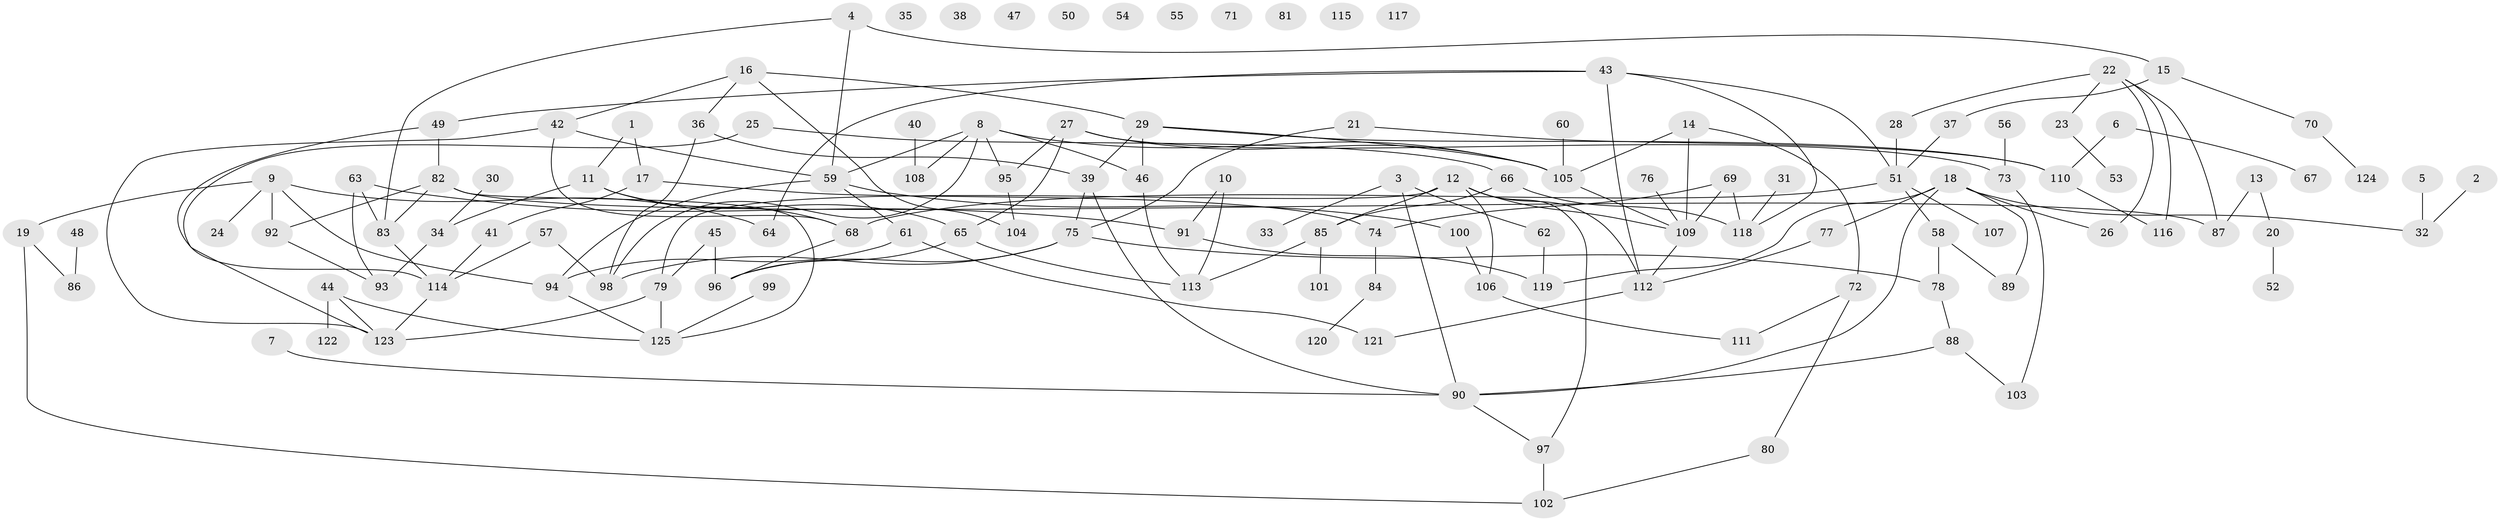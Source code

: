 // coarse degree distribution, {3: 0.17857142857142858, 2: 0.19047619047619047, 5: 0.08333333333333333, 1: 0.17857142857142858, 7: 0.03571428571428571, 4: 0.10714285714285714, 8: 0.047619047619047616, 6: 0.05952380952380952, 0: 0.11904761904761904}
// Generated by graph-tools (version 1.1) at 2025/41/03/06/25 10:41:21]
// undirected, 125 vertices, 167 edges
graph export_dot {
graph [start="1"]
  node [color=gray90,style=filled];
  1;
  2;
  3;
  4;
  5;
  6;
  7;
  8;
  9;
  10;
  11;
  12;
  13;
  14;
  15;
  16;
  17;
  18;
  19;
  20;
  21;
  22;
  23;
  24;
  25;
  26;
  27;
  28;
  29;
  30;
  31;
  32;
  33;
  34;
  35;
  36;
  37;
  38;
  39;
  40;
  41;
  42;
  43;
  44;
  45;
  46;
  47;
  48;
  49;
  50;
  51;
  52;
  53;
  54;
  55;
  56;
  57;
  58;
  59;
  60;
  61;
  62;
  63;
  64;
  65;
  66;
  67;
  68;
  69;
  70;
  71;
  72;
  73;
  74;
  75;
  76;
  77;
  78;
  79;
  80;
  81;
  82;
  83;
  84;
  85;
  86;
  87;
  88;
  89;
  90;
  91;
  92;
  93;
  94;
  95;
  96;
  97;
  98;
  99;
  100;
  101;
  102;
  103;
  104;
  105;
  106;
  107;
  108;
  109;
  110;
  111;
  112;
  113;
  114;
  115;
  116;
  117;
  118;
  119;
  120;
  121;
  122;
  123;
  124;
  125;
  1 -- 11;
  1 -- 17;
  2 -- 32;
  3 -- 33;
  3 -- 62;
  3 -- 90;
  4 -- 15;
  4 -- 59;
  4 -- 83;
  5 -- 32;
  6 -- 67;
  6 -- 110;
  7 -- 90;
  8 -- 46;
  8 -- 59;
  8 -- 95;
  8 -- 98;
  8 -- 105;
  8 -- 108;
  9 -- 19;
  9 -- 24;
  9 -- 64;
  9 -- 92;
  9 -- 94;
  10 -- 91;
  10 -- 113;
  11 -- 34;
  11 -- 65;
  11 -- 68;
  12 -- 79;
  12 -- 85;
  12 -- 97;
  12 -- 106;
  12 -- 109;
  12 -- 112;
  13 -- 20;
  13 -- 87;
  14 -- 72;
  14 -- 105;
  14 -- 109;
  15 -- 37;
  15 -- 70;
  16 -- 29;
  16 -- 36;
  16 -- 42;
  16 -- 104;
  17 -- 41;
  17 -- 74;
  18 -- 26;
  18 -- 32;
  18 -- 77;
  18 -- 89;
  18 -- 90;
  18 -- 119;
  19 -- 86;
  19 -- 102;
  20 -- 52;
  21 -- 75;
  21 -- 110;
  22 -- 23;
  22 -- 26;
  22 -- 28;
  22 -- 87;
  22 -- 116;
  23 -- 53;
  25 -- 66;
  25 -- 123;
  27 -- 65;
  27 -- 73;
  27 -- 95;
  27 -- 105;
  28 -- 51;
  29 -- 39;
  29 -- 46;
  29 -- 105;
  29 -- 110;
  30 -- 34;
  31 -- 118;
  34 -- 93;
  36 -- 39;
  36 -- 98;
  37 -- 51;
  39 -- 75;
  39 -- 90;
  40 -- 108;
  41 -- 114;
  42 -- 59;
  42 -- 68;
  42 -- 123;
  43 -- 49;
  43 -- 51;
  43 -- 64;
  43 -- 112;
  43 -- 118;
  44 -- 122;
  44 -- 123;
  44 -- 125;
  45 -- 79;
  45 -- 96;
  46 -- 113;
  48 -- 86;
  49 -- 82;
  49 -- 114;
  51 -- 58;
  51 -- 68;
  51 -- 107;
  56 -- 73;
  57 -- 98;
  57 -- 114;
  58 -- 78;
  58 -- 89;
  59 -- 61;
  59 -- 94;
  59 -- 100;
  60 -- 105;
  61 -- 94;
  61 -- 121;
  62 -- 119;
  63 -- 83;
  63 -- 91;
  63 -- 93;
  65 -- 96;
  65 -- 113;
  66 -- 85;
  66 -- 118;
  68 -- 96;
  69 -- 74;
  69 -- 109;
  69 -- 118;
  70 -- 124;
  72 -- 80;
  72 -- 111;
  73 -- 103;
  74 -- 84;
  75 -- 78;
  75 -- 96;
  75 -- 98;
  76 -- 109;
  77 -- 112;
  78 -- 88;
  79 -- 123;
  79 -- 125;
  80 -- 102;
  82 -- 83;
  82 -- 87;
  82 -- 92;
  82 -- 125;
  83 -- 114;
  84 -- 120;
  85 -- 101;
  85 -- 113;
  88 -- 90;
  88 -- 103;
  90 -- 97;
  91 -- 119;
  92 -- 93;
  94 -- 125;
  95 -- 104;
  97 -- 102;
  99 -- 125;
  100 -- 106;
  105 -- 109;
  106 -- 111;
  109 -- 112;
  110 -- 116;
  112 -- 121;
  114 -- 123;
}
